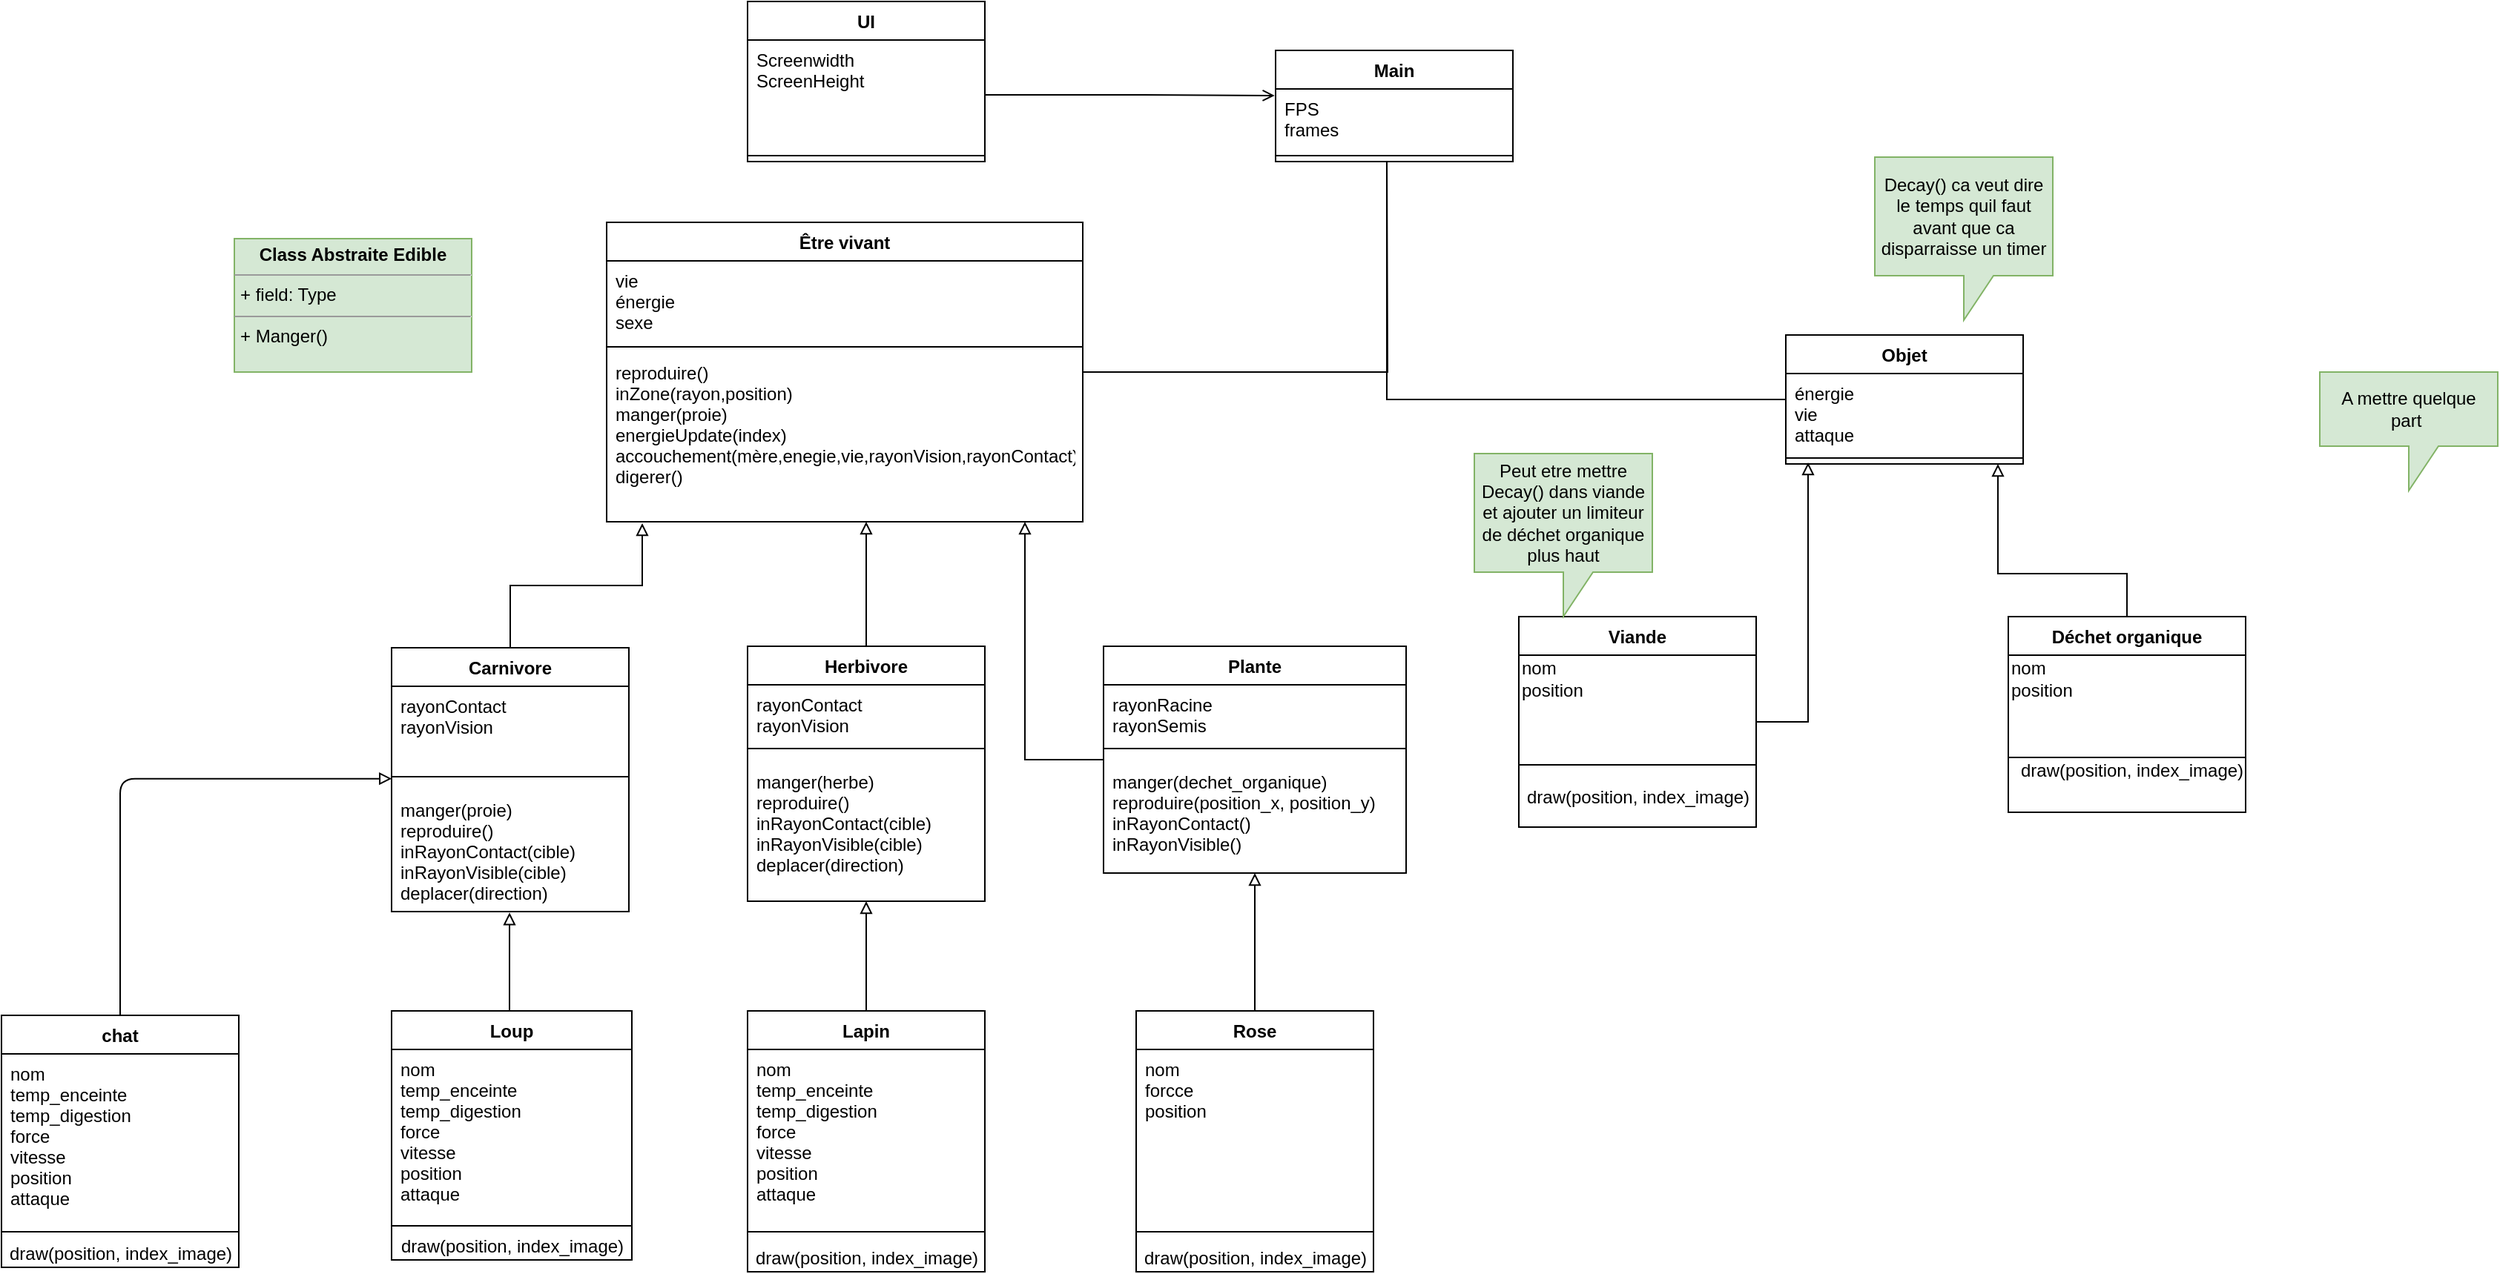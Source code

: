 <mxfile>
    <diagram id="C5RBs43oDa-KdzZeNtuy" name="Page-1">
        <mxGraphModel dx="612" dy="364" grid="0" gridSize="10" guides="1" tooltips="1" connect="1" arrows="1" fold="1" page="1" pageScale="1" pageWidth="2339" pageHeight="3300" background="none" math="0" shadow="0">
            <root>
                <mxCell id="WIyWlLk6GJQsqaUBKTNV-0"/>
                <mxCell id="WIyWlLk6GJQsqaUBKTNV-1" parent="WIyWlLk6GJQsqaUBKTNV-0"/>
                <mxCell id="qqY5NxQBTnDj3dxJm5_0-12" style="edgeStyle=orthogonalEdgeStyle;orthogonalLoop=1;jettySize=auto;html=1;rounded=0;endArrow=none;endFill=0;" parent="WIyWlLk6GJQsqaUBKTNV-1" source="qqY5NxQBTnDj3dxJm5_0-4" edge="1">
                    <mxGeometry relative="1" as="geometry">
                        <mxPoint x="1131" y="274" as="targetPoint"/>
                    </mxGeometry>
                </mxCell>
                <mxCell id="qqY5NxQBTnDj3dxJm5_0-4" value="Être vivant" style="swimlane;fontStyle=1;align=center;verticalAlign=top;childLayout=stackLayout;horizontal=1;startSize=26;horizontalStack=0;resizeParent=1;resizeParentMax=0;resizeLast=0;collapsible=1;marginBottom=0;rounded=0;" parent="WIyWlLk6GJQsqaUBKTNV-1" vertex="1">
                    <mxGeometry x="605" y="314" width="321" height="202" as="geometry"/>
                </mxCell>
                <mxCell id="qqY5NxQBTnDj3dxJm5_0-5" value="vie&#10;énergie&#10;sexe&#10;" style="text;strokeColor=none;fillColor=none;align=left;verticalAlign=top;spacingLeft=4;spacingRight=4;overflow=hidden;rotatable=0;points=[[0,0.5],[1,0.5]];portConstraint=eastwest;rounded=0;" parent="qqY5NxQBTnDj3dxJm5_0-4" vertex="1">
                    <mxGeometry y="26" width="321" height="54" as="geometry"/>
                </mxCell>
                <mxCell id="qqY5NxQBTnDj3dxJm5_0-6" value="" style="line;strokeWidth=1;fillColor=none;align=left;verticalAlign=middle;spacingTop=-1;spacingLeft=3;spacingRight=3;rotatable=0;labelPosition=right;points=[];portConstraint=eastwest;rounded=0;" parent="qqY5NxQBTnDj3dxJm5_0-4" vertex="1">
                    <mxGeometry y="80" width="321" height="8" as="geometry"/>
                </mxCell>
                <mxCell id="qqY5NxQBTnDj3dxJm5_0-7" value="reproduire()&#10;inZone(rayon,position)&#10;manger(proie)&#10;energieUpdate(index)&#10;accouchement(mère,enegie,vie,rayonVision,rayonContact)&#10;digerer()&#10;" style="text;strokeColor=none;fillColor=none;align=left;verticalAlign=top;spacingLeft=4;spacingRight=4;overflow=hidden;rotatable=0;points=[[0,0.5],[1,0.5]];portConstraint=eastwest;rounded=0;" parent="qqY5NxQBTnDj3dxJm5_0-4" vertex="1">
                    <mxGeometry y="88" width="321" height="114" as="geometry"/>
                </mxCell>
                <mxCell id="qqY5NxQBTnDj3dxJm5_0-18" style="edgeStyle=orthogonalEdgeStyle;orthogonalLoop=1;jettySize=auto;html=1;rounded=0;endArrow=none;endFill=0;" parent="WIyWlLk6GJQsqaUBKTNV-1" source="qqY5NxQBTnDj3dxJm5_0-14" edge="1">
                    <mxGeometry relative="1" as="geometry">
                        <mxPoint x="1131" y="273" as="targetPoint"/>
                        <Array as="points">
                            <mxPoint x="1131" y="434"/>
                            <mxPoint x="1131" y="283"/>
                        </Array>
                    </mxGeometry>
                </mxCell>
                <mxCell id="qqY5NxQBTnDj3dxJm5_0-14" value="Objet" style="swimlane;fontStyle=1;align=center;verticalAlign=top;childLayout=stackLayout;horizontal=1;startSize=26;horizontalStack=0;resizeParent=1;resizeParentMax=0;resizeLast=0;collapsible=1;marginBottom=0;rounded=0;" parent="WIyWlLk6GJQsqaUBKTNV-1" vertex="1">
                    <mxGeometry x="1400" y="390" width="160" height="87" as="geometry"/>
                </mxCell>
                <mxCell id="qqY5NxQBTnDj3dxJm5_0-15" value="énergie&#10;vie&#10;attaque" style="text;strokeColor=none;fillColor=none;align=left;verticalAlign=top;spacingLeft=4;spacingRight=4;overflow=hidden;rotatable=0;points=[[0,0.5],[1,0.5]];portConstraint=eastwest;rounded=0;" parent="qqY5NxQBTnDj3dxJm5_0-14" vertex="1">
                    <mxGeometry y="26" width="160" height="53" as="geometry"/>
                </mxCell>
                <mxCell id="qqY5NxQBTnDj3dxJm5_0-16" value="" style="line;strokeWidth=1;fillColor=none;align=left;verticalAlign=middle;spacingTop=-1;spacingLeft=3;spacingRight=3;rotatable=0;labelPosition=right;points=[];portConstraint=eastwest;rounded=0;" parent="qqY5NxQBTnDj3dxJm5_0-14" vertex="1">
                    <mxGeometry y="79" width="160" height="8" as="geometry"/>
                </mxCell>
                <mxCell id="qqY5NxQBTnDj3dxJm5_0-27" style="edgeStyle=orthogonalEdgeStyle;orthogonalLoop=1;jettySize=auto;html=1;rounded=0;endArrow=block;endFill=0;" parent="WIyWlLk6GJQsqaUBKTNV-1" source="qqY5NxQBTnDj3dxJm5_0-23" edge="1">
                    <mxGeometry relative="1" as="geometry">
                        <mxPoint x="629" y="517" as="targetPoint"/>
                        <Array as="points">
                            <mxPoint x="540" y="559"/>
                            <mxPoint x="629" y="559"/>
                        </Array>
                    </mxGeometry>
                </mxCell>
                <mxCell id="qqY5NxQBTnDj3dxJm5_0-23" value="Carnivore" style="swimlane;fontStyle=1;align=center;verticalAlign=top;childLayout=stackLayout;horizontal=1;startSize=26;horizontalStack=0;resizeParent=1;resizeParentMax=0;resizeLast=0;collapsible=1;marginBottom=0;rounded=0;" parent="WIyWlLk6GJQsqaUBKTNV-1" vertex="1">
                    <mxGeometry x="460" y="601" width="160" height="178" as="geometry"/>
                </mxCell>
                <mxCell id="qqY5NxQBTnDj3dxJm5_0-24" value="rayonContact&#10;rayonVision&#10;" style="text;strokeColor=none;fillColor=none;align=left;verticalAlign=top;spacingLeft=4;spacingRight=4;overflow=hidden;rotatable=0;points=[[0,0.5],[1,0.5]];portConstraint=eastwest;rounded=0;" parent="qqY5NxQBTnDj3dxJm5_0-23" vertex="1">
                    <mxGeometry y="26" width="160" height="52" as="geometry"/>
                </mxCell>
                <mxCell id="qqY5NxQBTnDj3dxJm5_0-25" value="" style="line;strokeWidth=1;fillColor=none;align=left;verticalAlign=middle;spacingTop=-1;spacingLeft=3;spacingRight=3;rotatable=0;labelPosition=right;points=[];portConstraint=eastwest;rounded=0;" parent="qqY5NxQBTnDj3dxJm5_0-23" vertex="1">
                    <mxGeometry y="78" width="160" height="18" as="geometry"/>
                </mxCell>
                <mxCell id="qqY5NxQBTnDj3dxJm5_0-26" value="manger(proie)&#10;reproduire()&#10;inRayonContact(cible)&#10;inRayonVisible(cible)&#10;deplacer(direction)&#10;" style="text;strokeColor=none;fillColor=none;align=left;verticalAlign=top;spacingLeft=4;spacingRight=4;overflow=hidden;rotatable=0;points=[[0,0.5],[1,0.5]];portConstraint=eastwest;rounded=0;" parent="qqY5NxQBTnDj3dxJm5_0-23" vertex="1">
                    <mxGeometry y="96" width="160" height="82" as="geometry"/>
                </mxCell>
                <mxCell id="qqY5NxQBTnDj3dxJm5_0-33" style="edgeStyle=orthogonalEdgeStyle;orthogonalLoop=1;jettySize=auto;html=1;rounded=0;endArrow=block;endFill=0;" parent="WIyWlLk6GJQsqaUBKTNV-1" source="qqY5NxQBTnDj3dxJm5_0-28" edge="1">
                    <mxGeometry relative="1" as="geometry">
                        <mxPoint x="780" y="516" as="targetPoint"/>
                        <Array as="points">
                            <mxPoint x="780" y="516"/>
                        </Array>
                    </mxGeometry>
                </mxCell>
                <mxCell id="qqY5NxQBTnDj3dxJm5_0-28" value="Herbivore" style="swimlane;fontStyle=1;align=center;verticalAlign=top;childLayout=stackLayout;horizontal=1;startSize=26;horizontalStack=0;resizeParent=1;resizeParentMax=0;resizeLast=0;collapsible=1;marginBottom=0;rounded=0;" parent="WIyWlLk6GJQsqaUBKTNV-1" vertex="1">
                    <mxGeometry x="700" y="600" width="160" height="172" as="geometry"/>
                </mxCell>
                <mxCell id="qqY5NxQBTnDj3dxJm5_0-29" value="rayonContact&#10;rayonVision&#10;&#10;&#10;" style="text;strokeColor=none;fillColor=none;align=left;verticalAlign=top;spacingLeft=4;spacingRight=4;overflow=hidden;rotatable=0;points=[[0,0.5],[1,0.5]];portConstraint=eastwest;rounded=0;" parent="qqY5NxQBTnDj3dxJm5_0-28" vertex="1">
                    <mxGeometry y="26" width="160" height="34" as="geometry"/>
                </mxCell>
                <mxCell id="qqY5NxQBTnDj3dxJm5_0-30" value="" style="line;strokeWidth=1;fillColor=none;align=left;verticalAlign=middle;spacingTop=-1;spacingLeft=3;spacingRight=3;rotatable=0;labelPosition=right;points=[];portConstraint=eastwest;rounded=0;" parent="qqY5NxQBTnDj3dxJm5_0-28" vertex="1">
                    <mxGeometry y="60" width="160" height="18" as="geometry"/>
                </mxCell>
                <mxCell id="qqY5NxQBTnDj3dxJm5_0-31" value="manger(herbe)&#10;reproduire()&#10;inRayonContact(cible)&#10;inRayonVisible(cible)&#10;deplacer(direction)&#10;&#10;&#10;" style="text;strokeColor=none;fillColor=none;align=left;verticalAlign=top;spacingLeft=4;spacingRight=4;overflow=hidden;rotatable=0;points=[[0,0.5],[1,0.5]];portConstraint=eastwest;rounded=0;" parent="qqY5NxQBTnDj3dxJm5_0-28" vertex="1">
                    <mxGeometry y="78" width="160" height="94" as="geometry"/>
                </mxCell>
                <mxCell id="qqY5NxQBTnDj3dxJm5_0-38" style="edgeStyle=orthogonalEdgeStyle;orthogonalLoop=1;jettySize=auto;html=1;rounded=0;endArrow=block;endFill=0;" parent="WIyWlLk6GJQsqaUBKTNV-1" source="qqY5NxQBTnDj3dxJm5_0-34" edge="1">
                    <mxGeometry relative="1" as="geometry">
                        <mxPoint x="887" y="516" as="targetPoint"/>
                        <Array as="points">
                            <mxPoint x="887" y="677"/>
                            <mxPoint x="887" y="516"/>
                        </Array>
                    </mxGeometry>
                </mxCell>
                <mxCell id="qqY5NxQBTnDj3dxJm5_0-34" value="Plante" style="swimlane;fontStyle=1;align=center;verticalAlign=top;childLayout=stackLayout;horizontal=1;startSize=26;horizontalStack=0;resizeParent=1;resizeParentMax=0;resizeLast=0;collapsible=1;marginBottom=0;rounded=0;" parent="WIyWlLk6GJQsqaUBKTNV-1" vertex="1">
                    <mxGeometry x="940" y="600" width="204" height="153" as="geometry"/>
                </mxCell>
                <mxCell id="qqY5NxQBTnDj3dxJm5_0-35" value="rayonRacine&#10;rayonSemis&#10;&#10;&#10;" style="text;strokeColor=none;fillColor=none;align=left;verticalAlign=top;spacingLeft=4;spacingRight=4;overflow=hidden;rotatable=0;points=[[0,0.5],[1,0.5]];portConstraint=eastwest;rounded=0;" parent="qqY5NxQBTnDj3dxJm5_0-34" vertex="1">
                    <mxGeometry y="26" width="204" height="34" as="geometry"/>
                </mxCell>
                <mxCell id="qqY5NxQBTnDj3dxJm5_0-36" value="" style="line;strokeWidth=1;fillColor=none;align=left;verticalAlign=middle;spacingTop=-1;spacingLeft=3;spacingRight=3;rotatable=0;labelPosition=right;points=[];portConstraint=eastwest;rounded=0;" parent="qqY5NxQBTnDj3dxJm5_0-34" vertex="1">
                    <mxGeometry y="60" width="204" height="18" as="geometry"/>
                </mxCell>
                <mxCell id="qqY5NxQBTnDj3dxJm5_0-37" value="manger(dechet_organique)&#10;reproduire(position_x, position_y)&#10;inRayonContact()&#10;inRayonVisible()&#10;&#10;" style="text;strokeColor=none;fillColor=none;align=left;verticalAlign=top;spacingLeft=4;spacingRight=4;overflow=hidden;rotatable=0;points=[[0,0.5],[1,0.5]];portConstraint=eastwest;rounded=0;" parent="qqY5NxQBTnDj3dxJm5_0-34" vertex="1">
                    <mxGeometry y="78" width="204" height="75" as="geometry"/>
                </mxCell>
                <mxCell id="qqY5NxQBTnDj3dxJm5_0-44" style="edgeStyle=orthogonalEdgeStyle;orthogonalLoop=1;jettySize=auto;html=1;rounded=0;endArrow=block;endFill=0;" parent="WIyWlLk6GJQsqaUBKTNV-1" source="qqY5NxQBTnDj3dxJm5_0-39" edge="1">
                    <mxGeometry relative="1" as="geometry">
                        <mxPoint x="1415" y="476" as="targetPoint"/>
                        <Array as="points">
                            <mxPoint x="1415" y="651"/>
                            <mxPoint x="1415" y="476"/>
                        </Array>
                    </mxGeometry>
                </mxCell>
                <mxCell id="qqY5NxQBTnDj3dxJm5_0-39" value="Viande" style="swimlane;fontStyle=1;align=center;verticalAlign=top;childLayout=stackLayout;horizontal=1;startSize=26;horizontalStack=0;resizeParent=1;resizeParentMax=0;resizeLast=0;collapsible=1;marginBottom=0;rounded=0;" parent="WIyWlLk6GJQsqaUBKTNV-1" vertex="1">
                    <mxGeometry x="1220" y="580" width="160" height="142" as="geometry">
                        <mxRectangle x="1220" y="580" width="70" height="26" as="alternateBounds"/>
                    </mxGeometry>
                </mxCell>
                <mxCell id="qqY5NxQBTnDj3dxJm5_0-56" value="nom&lt;br&gt;position" style="text;html=1;align=left;verticalAlign=middle;resizable=0;points=[];autosize=1;strokeColor=none;fillColor=none;rounded=0;" parent="qqY5NxQBTnDj3dxJm5_0-39" vertex="1">
                    <mxGeometry y="26" width="160" height="32" as="geometry"/>
                </mxCell>
                <mxCell id="qqY5NxQBTnDj3dxJm5_0-41" value="" style="line;strokeWidth=1;fillColor=none;align=left;verticalAlign=middle;spacingTop=-1;spacingLeft=3;spacingRight=3;rotatable=0;labelPosition=right;points=[];portConstraint=eastwest;rounded=0;" parent="qqY5NxQBTnDj3dxJm5_0-39" vertex="1">
                    <mxGeometry y="58" width="160" height="84" as="geometry"/>
                </mxCell>
                <mxCell id="qqY5NxQBTnDj3dxJm5_0-49" style="edgeStyle=orthogonalEdgeStyle;orthogonalLoop=1;jettySize=auto;html=1;rounded=0;endArrow=block;endFill=0;" parent="WIyWlLk6GJQsqaUBKTNV-1" source="qqY5NxQBTnDj3dxJm5_0-45" edge="1">
                    <mxGeometry relative="1" as="geometry">
                        <Array as="points">
                            <mxPoint x="1630" y="551"/>
                            <mxPoint x="1543" y="551"/>
                            <mxPoint x="1543" y="477"/>
                        </Array>
                        <mxPoint x="1543" y="477" as="targetPoint"/>
                    </mxGeometry>
                </mxCell>
                <mxCell id="qqY5NxQBTnDj3dxJm5_0-45" value="Déchet organique" style="swimlane;fontStyle=1;align=center;verticalAlign=top;childLayout=stackLayout;horizontal=1;startSize=26;horizontalStack=0;resizeParent=1;resizeParentMax=0;resizeLast=0;collapsible=1;marginBottom=0;rounded=0;" parent="WIyWlLk6GJQsqaUBKTNV-1" vertex="1">
                    <mxGeometry x="1550" y="580" width="160" height="132" as="geometry"/>
                </mxCell>
                <mxCell id="qqY5NxQBTnDj3dxJm5_0-57" value="nom&lt;br&gt;position" style="text;html=1;align=left;verticalAlign=middle;resizable=0;points=[];autosize=1;strokeColor=none;fillColor=none;rounded=0;" parent="qqY5NxQBTnDj3dxJm5_0-45" vertex="1">
                    <mxGeometry y="26" width="160" height="32" as="geometry"/>
                </mxCell>
                <mxCell id="qqY5NxQBTnDj3dxJm5_0-47" value="" style="line;strokeWidth=1;fillColor=none;align=left;verticalAlign=middle;spacingTop=-1;spacingLeft=3;spacingRight=3;rotatable=0;labelPosition=right;points=[];portConstraint=eastwest;rounded=0;" parent="qqY5NxQBTnDj3dxJm5_0-45" vertex="1">
                    <mxGeometry y="58" width="160" height="74" as="geometry"/>
                </mxCell>
                <mxCell id="qqY5NxQBTnDj3dxJm5_0-58" style="edgeStyle=orthogonalEdgeStyle;orthogonalLoop=1;jettySize=auto;html=1;entryX=0.497;entryY=1.008;entryDx=0;entryDy=0;entryPerimeter=0;rounded=0;endArrow=block;endFill=0;" parent="WIyWlLk6GJQsqaUBKTNV-1" source="qqY5NxQBTnDj3dxJm5_0-50" target="qqY5NxQBTnDj3dxJm5_0-26" edge="1">
                    <mxGeometry relative="1" as="geometry">
                        <Array as="points">
                            <mxPoint x="540" y="813"/>
                        </Array>
                    </mxGeometry>
                </mxCell>
                <mxCell id="qqY5NxQBTnDj3dxJm5_0-50" value="Loup" style="swimlane;fontStyle=1;align=center;verticalAlign=top;childLayout=stackLayout;horizontal=1;startSize=26;horizontalStack=0;resizeParent=1;resizeParentMax=0;resizeLast=0;collapsible=1;marginBottom=0;rounded=0;" parent="WIyWlLk6GJQsqaUBKTNV-1" vertex="1">
                    <mxGeometry x="460" y="846" width="162" height="168" as="geometry">
                        <mxRectangle x="330" y="800" width="60" height="26" as="alternateBounds"/>
                    </mxGeometry>
                </mxCell>
                <mxCell id="qqY5NxQBTnDj3dxJm5_0-51" value="nom&#10;temp_enceinte&#10;temp_digestion&#10;force&#10;vitesse&#10;position&#10;attaque" style="text;strokeColor=none;fillColor=none;align=left;verticalAlign=top;spacingLeft=4;spacingRight=4;overflow=hidden;rotatable=0;points=[[0,0.5],[1,0.5]];portConstraint=eastwest;rounded=0;" parent="qqY5NxQBTnDj3dxJm5_0-50" vertex="1">
                    <mxGeometry y="26" width="162" height="114" as="geometry"/>
                </mxCell>
                <mxCell id="qqY5NxQBTnDj3dxJm5_0-52" value="" style="line;strokeWidth=1;fillColor=none;align=left;verticalAlign=middle;spacingTop=-1;spacingLeft=3;spacingRight=3;rotatable=0;labelPosition=right;points=[];portConstraint=eastwest;rounded=0;" parent="qqY5NxQBTnDj3dxJm5_0-50" vertex="1">
                    <mxGeometry y="140" width="162" height="10" as="geometry"/>
                </mxCell>
                <mxCell id="9" value="draw(position, index_image)" style="text;html=1;align=center;verticalAlign=middle;resizable=0;points=[];autosize=1;strokeColor=none;" vertex="1" parent="qqY5NxQBTnDj3dxJm5_0-50">
                    <mxGeometry y="150" width="162" height="18" as="geometry"/>
                </mxCell>
                <mxCell id="qqY5NxQBTnDj3dxJm5_0-87" style="edgeStyle=orthogonalEdgeStyle;orthogonalLoop=1;jettySize=auto;html=1;entryX=0.5;entryY=1;entryDx=0;entryDy=0;entryPerimeter=0;endArrow=block;endFill=0;" parent="WIyWlLk6GJQsqaUBKTNV-1" source="qqY5NxQBTnDj3dxJm5_0-59" target="qqY5NxQBTnDj3dxJm5_0-31" edge="1">
                    <mxGeometry relative="1" as="geometry"/>
                </mxCell>
                <mxCell id="qqY5NxQBTnDj3dxJm5_0-59" value="Lapin" style="swimlane;fontStyle=1;align=center;verticalAlign=top;childLayout=stackLayout;horizontal=1;startSize=26;horizontalStack=0;resizeParent=1;resizeParentMax=0;resizeLast=0;collapsible=1;marginBottom=0;rounded=0;" parent="WIyWlLk6GJQsqaUBKTNV-1" vertex="1">
                    <mxGeometry x="700" y="846" width="160" height="176" as="geometry"/>
                </mxCell>
                <mxCell id="qqY5NxQBTnDj3dxJm5_0-60" value="nom&#10;temp_enceinte&#10;temp_digestion&#10;force&#10;vitesse&#10;position&#10;attaque" style="text;strokeColor=none;fillColor=none;align=left;verticalAlign=top;spacingLeft=4;spacingRight=4;overflow=hidden;rotatable=0;points=[[0,0.5],[1,0.5]];portConstraint=eastwest;rounded=0;" parent="qqY5NxQBTnDj3dxJm5_0-59" vertex="1">
                    <mxGeometry y="26" width="160" height="114" as="geometry"/>
                </mxCell>
                <mxCell id="qqY5NxQBTnDj3dxJm5_0-61" value="" style="line;strokeWidth=1;fillColor=none;align=left;verticalAlign=middle;spacingTop=-1;spacingLeft=3;spacingRight=3;rotatable=0;labelPosition=right;points=[];portConstraint=eastwest;rounded=0;" parent="qqY5NxQBTnDj3dxJm5_0-59" vertex="1">
                    <mxGeometry y="140" width="160" height="18" as="geometry"/>
                </mxCell>
                <mxCell id="14" value="draw(position, index_image)" style="text;html=1;align=center;verticalAlign=middle;resizable=0;points=[];autosize=1;strokeColor=none;" vertex="1" parent="qqY5NxQBTnDj3dxJm5_0-59">
                    <mxGeometry y="158" width="160" height="18" as="geometry"/>
                </mxCell>
                <mxCell id="qqY5NxQBTnDj3dxJm5_0-89" style="edgeStyle=orthogonalEdgeStyle;orthogonalLoop=1;jettySize=auto;html=1;entryX=0.5;entryY=1;entryDx=0;entryDy=0;entryPerimeter=0;endArrow=block;endFill=0;" parent="WIyWlLk6GJQsqaUBKTNV-1" source="qqY5NxQBTnDj3dxJm5_0-65" target="qqY5NxQBTnDj3dxJm5_0-37" edge="1">
                    <mxGeometry relative="1" as="geometry">
                        <Array as="points">
                            <mxPoint x="1042" y="819"/>
                            <mxPoint x="1042" y="819"/>
                        </Array>
                    </mxGeometry>
                </mxCell>
                <mxCell id="qqY5NxQBTnDj3dxJm5_0-65" value="Rose" style="swimlane;fontStyle=1;align=center;verticalAlign=top;childLayout=stackLayout;horizontal=1;startSize=26;horizontalStack=0;resizeParent=1;resizeParentMax=0;resizeLast=0;collapsible=1;marginBottom=0;rounded=0;" parent="WIyWlLk6GJQsqaUBKTNV-1" vertex="1">
                    <mxGeometry x="962" y="846" width="160" height="176" as="geometry"/>
                </mxCell>
                <mxCell id="qqY5NxQBTnDj3dxJm5_0-66" value="nom&#10;forcce&#10;position" style="text;strokeColor=none;fillColor=none;align=left;verticalAlign=top;spacingLeft=4;spacingRight=4;overflow=hidden;rotatable=0;points=[[0,0.5],[1,0.5]];portConstraint=eastwest;rounded=0;" parent="qqY5NxQBTnDj3dxJm5_0-65" vertex="1">
                    <mxGeometry y="26" width="160" height="114" as="geometry"/>
                </mxCell>
                <mxCell id="qqY5NxQBTnDj3dxJm5_0-67" value="" style="line;strokeWidth=1;fillColor=none;align=left;verticalAlign=middle;spacingTop=-1;spacingLeft=3;spacingRight=3;rotatable=0;labelPosition=right;points=[];portConstraint=eastwest;rounded=0;" parent="qqY5NxQBTnDj3dxJm5_0-65" vertex="1">
                    <mxGeometry y="140" width="160" height="18" as="geometry"/>
                </mxCell>
                <mxCell id="15" value="draw(position, index_image)" style="text;html=1;align=center;verticalAlign=middle;resizable=0;points=[];autosize=1;strokeColor=none;" vertex="1" parent="qqY5NxQBTnDj3dxJm5_0-65">
                    <mxGeometry y="158" width="160" height="18" as="geometry"/>
                </mxCell>
                <mxCell id="qqY5NxQBTnDj3dxJm5_0-74" value="Main" style="swimlane;fontStyle=1;align=center;verticalAlign=top;childLayout=stackLayout;horizontal=1;startSize=26;horizontalStack=0;resizeParent=1;resizeParentMax=0;resizeLast=0;collapsible=1;marginBottom=0;rounded=0;" parent="WIyWlLk6GJQsqaUBKTNV-1" vertex="1">
                    <mxGeometry x="1056" y="198" width="160" height="75" as="geometry"/>
                </mxCell>
                <mxCell id="qqY5NxQBTnDj3dxJm5_0-75" value="FPS&#10;frames" style="text;strokeColor=none;fillColor=none;align=left;verticalAlign=top;spacingLeft=4;spacingRight=4;overflow=hidden;rotatable=0;points=[[0,0.5],[1,0.5]];portConstraint=eastwest;rounded=0;" parent="qqY5NxQBTnDj3dxJm5_0-74" vertex="1">
                    <mxGeometry y="26" width="160" height="41" as="geometry"/>
                </mxCell>
                <mxCell id="qqY5NxQBTnDj3dxJm5_0-76" value="" style="line;strokeWidth=1;fillColor=none;align=left;verticalAlign=middle;spacingTop=-1;spacingLeft=3;spacingRight=3;rotatable=0;labelPosition=right;points=[];portConstraint=eastwest;rounded=0;" parent="qqY5NxQBTnDj3dxJm5_0-74" vertex="1">
                    <mxGeometry y="67" width="160" height="8" as="geometry"/>
                </mxCell>
                <mxCell id="qqY5NxQBTnDj3dxJm5_0-78" value="UI" style="swimlane;fontStyle=1;align=center;verticalAlign=top;childLayout=stackLayout;horizontal=1;startSize=26;horizontalStack=0;resizeParent=1;resizeParentMax=0;resizeLast=0;collapsible=1;marginBottom=0;rounded=0;" parent="WIyWlLk6GJQsqaUBKTNV-1" vertex="1">
                    <mxGeometry x="700" y="165" width="160" height="108" as="geometry"/>
                </mxCell>
                <mxCell id="qqY5NxQBTnDj3dxJm5_0-79" value="Screenwidth&#10;ScreenHeight" style="text;strokeColor=none;fillColor=none;align=left;verticalAlign=top;spacingLeft=4;spacingRight=4;overflow=hidden;rotatable=0;points=[[0,0.5],[1,0.5]];portConstraint=eastwest;rounded=0;" parent="qqY5NxQBTnDj3dxJm5_0-78" vertex="1">
                    <mxGeometry y="26" width="160" height="74" as="geometry"/>
                </mxCell>
                <mxCell id="qqY5NxQBTnDj3dxJm5_0-80" value="" style="line;strokeWidth=1;fillColor=none;align=left;verticalAlign=middle;spacingTop=-1;spacingLeft=3;spacingRight=3;rotatable=0;labelPosition=right;points=[];portConstraint=eastwest;rounded=0;" parent="qqY5NxQBTnDj3dxJm5_0-78" vertex="1">
                    <mxGeometry y="100" width="160" height="8" as="geometry"/>
                </mxCell>
                <mxCell id="qqY5NxQBTnDj3dxJm5_0-83" value="&lt;p style=&quot;margin: 0px ; margin-top: 4px ; text-align: center&quot;&gt;&lt;b&gt;Class Abstraite Edible&lt;/b&gt;&lt;/p&gt;&lt;hr size=&quot;1&quot;&gt;&lt;p style=&quot;margin: 0px ; margin-left: 4px&quot;&gt;+ field: Type&lt;/p&gt;&lt;hr size=&quot;1&quot;&gt;&lt;p style=&quot;margin: 0px ; margin-left: 4px&quot;&gt;+ Manger()&lt;/p&gt;" style="verticalAlign=top;align=left;overflow=fill;fontSize=12;fontFamily=Helvetica;html=1;fillColor=#d5e8d4;strokeColor=#82b366;" parent="WIyWlLk6GJQsqaUBKTNV-1" vertex="1">
                    <mxGeometry x="354" y="325" width="160" height="90" as="geometry"/>
                </mxCell>
                <mxCell id="qqY5NxQBTnDj3dxJm5_0-92" value="A mettre quelque part&amp;nbsp;" style="shape=callout;whiteSpace=wrap;html=1;perimeter=calloutPerimeter;fillColor=#d5e8d4;strokeColor=#82b366;" parent="WIyWlLk6GJQsqaUBKTNV-1" vertex="1">
                    <mxGeometry x="1760" y="415" width="120" height="80" as="geometry"/>
                </mxCell>
                <mxCell id="qqY5NxQBTnDj3dxJm5_0-96" value="Peut etre mettre Decay() dans viande et ajouter un limiteur de déchet organique plus haut" style="shape=callout;whiteSpace=wrap;html=1;perimeter=calloutPerimeter;fillColor=#d5e8d4;strokeColor=#82b366;" parent="WIyWlLk6GJQsqaUBKTNV-1" vertex="1">
                    <mxGeometry x="1190" y="470" width="120" height="110" as="geometry"/>
                </mxCell>
                <mxCell id="qqY5NxQBTnDj3dxJm5_0-98" value="Decay() ca veut dire le temps quil faut avant que ca disparraisse un timer" style="shape=callout;whiteSpace=wrap;html=1;perimeter=calloutPerimeter;fillColor=#d5e8d4;strokeColor=#82b366;" parent="WIyWlLk6GJQsqaUBKTNV-1" vertex="1">
                    <mxGeometry x="1460" y="270" width="120" height="110" as="geometry"/>
                </mxCell>
                <mxCell id="8" style="edgeStyle=orthogonalEdgeStyle;html=1;exitX=0.5;exitY=0;exitDx=0;exitDy=0;entryX=0.001;entryY=0.575;entryDx=0;entryDy=0;entryPerimeter=0;endArrow=block;endFill=0;" edge="1" parent="WIyWlLk6GJQsqaUBKTNV-1" source="5" target="qqY5NxQBTnDj3dxJm5_0-25">
                    <mxGeometry relative="1" as="geometry">
                        <mxPoint x="300" y="745" as="targetPoint"/>
                    </mxGeometry>
                </mxCell>
                <mxCell id="5" value="chat" style="swimlane;fontStyle=1;align=center;verticalAlign=top;childLayout=stackLayout;horizontal=1;startSize=26;horizontalStack=0;resizeParent=1;resizeParentMax=0;resizeLast=0;collapsible=1;marginBottom=0;rounded=0;" vertex="1" parent="WIyWlLk6GJQsqaUBKTNV-1">
                    <mxGeometry x="197" y="849" width="160" height="170" as="geometry">
                        <mxRectangle x="330" y="800" width="60" height="26" as="alternateBounds"/>
                    </mxGeometry>
                </mxCell>
                <mxCell id="6" value="nom&#10;temp_enceinte&#10;temp_digestion&#10;force&#10;vitesse&#10;position&#10;attaque" style="text;strokeColor=none;fillColor=none;align=left;verticalAlign=top;spacingLeft=4;spacingRight=4;overflow=hidden;rotatable=0;points=[[0,0.5],[1,0.5]];portConstraint=eastwest;rounded=0;" vertex="1" parent="5">
                    <mxGeometry y="26" width="160" height="114" as="geometry"/>
                </mxCell>
                <mxCell id="7" value="" style="line;strokeWidth=1;fillColor=none;align=left;verticalAlign=middle;spacingTop=-1;spacingLeft=3;spacingRight=3;rotatable=0;labelPosition=right;points=[];portConstraint=eastwest;rounded=0;" vertex="1" parent="5">
                    <mxGeometry y="140" width="160" height="12" as="geometry"/>
                </mxCell>
                <mxCell id="10" value="draw(position, index_image)" style="text;html=1;align=center;verticalAlign=middle;resizable=0;points=[];autosize=1;strokeColor=none;" vertex="1" parent="5">
                    <mxGeometry y="152" width="160" height="18" as="geometry"/>
                </mxCell>
                <mxCell id="16" value="draw(position, index_image)" style="text;html=1;align=center;verticalAlign=middle;resizable=0;points=[];autosize=1;strokeColor=none;" vertex="1" parent="WIyWlLk6GJQsqaUBKTNV-1">
                    <mxGeometry x="1220" y="693" width="160" height="18" as="geometry"/>
                </mxCell>
                <mxCell id="17" value="draw(position, index_image)" style="text;html=1;align=center;verticalAlign=middle;resizable=0;points=[];autosize=1;strokeColor=none;" vertex="1" parent="WIyWlLk6GJQsqaUBKTNV-1">
                    <mxGeometry x="1553" y="675" width="160" height="18" as="geometry"/>
                </mxCell>
                <mxCell id="18" style="edgeStyle=orthogonalEdgeStyle;html=1;endArrow=open;endFill=0;entryX=-0.004;entryY=0.109;entryDx=0;entryDy=0;entryPerimeter=0;" edge="1" parent="WIyWlLk6GJQsqaUBKTNV-1" source="qqY5NxQBTnDj3dxJm5_0-79" target="qqY5NxQBTnDj3dxJm5_0-75">
                    <mxGeometry relative="1" as="geometry">
                        <mxPoint x="1050" y="228" as="targetPoint"/>
                    </mxGeometry>
                </mxCell>
            </root>
        </mxGraphModel>
    </diagram>
</mxfile>